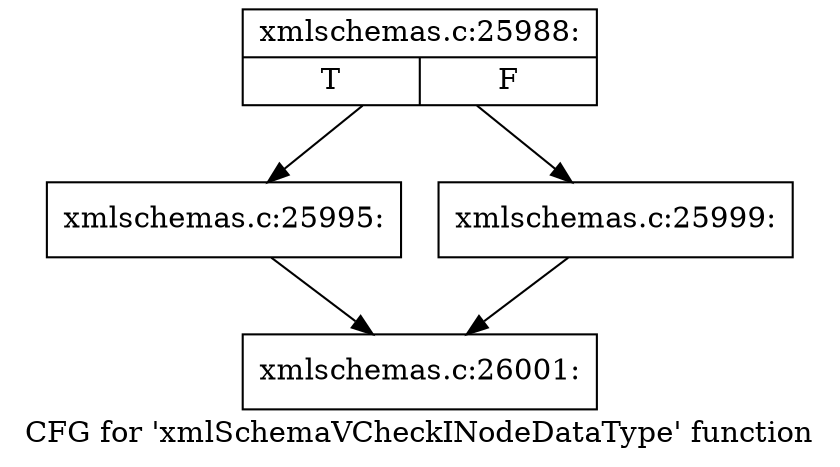 digraph "CFG for 'xmlSchemaVCheckINodeDataType' function" {
	label="CFG for 'xmlSchemaVCheckINodeDataType' function";

	Node0x55f51c0 [shape=record,label="{xmlschemas.c:25988:|{<s0>T|<s1>F}}"];
	Node0x55f51c0 -> Node0x561f820;
	Node0x55f51c0 -> Node0x561f8c0;
	Node0x561f820 [shape=record,label="{xmlschemas.c:25995:}"];
	Node0x561f820 -> Node0x55f6ee0;
	Node0x561f8c0 [shape=record,label="{xmlschemas.c:25999:}"];
	Node0x561f8c0 -> Node0x55f6ee0;
	Node0x55f6ee0 [shape=record,label="{xmlschemas.c:26001:}"];
}
